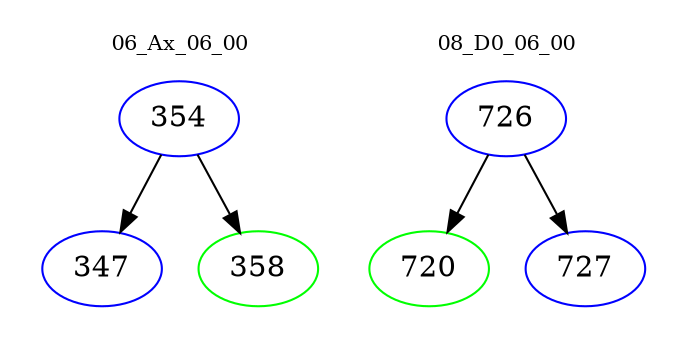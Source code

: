 digraph{
subgraph cluster_0 {
color = white
label = "06_Ax_06_00";
fontsize=10;
T0_354 [label="354", color="blue"]
T0_354 -> T0_347 [color="black"]
T0_347 [label="347", color="blue"]
T0_354 -> T0_358 [color="black"]
T0_358 [label="358", color="green"]
}
subgraph cluster_1 {
color = white
label = "08_D0_06_00";
fontsize=10;
T1_726 [label="726", color="blue"]
T1_726 -> T1_720 [color="black"]
T1_720 [label="720", color="green"]
T1_726 -> T1_727 [color="black"]
T1_727 [label="727", color="blue"]
}
}
